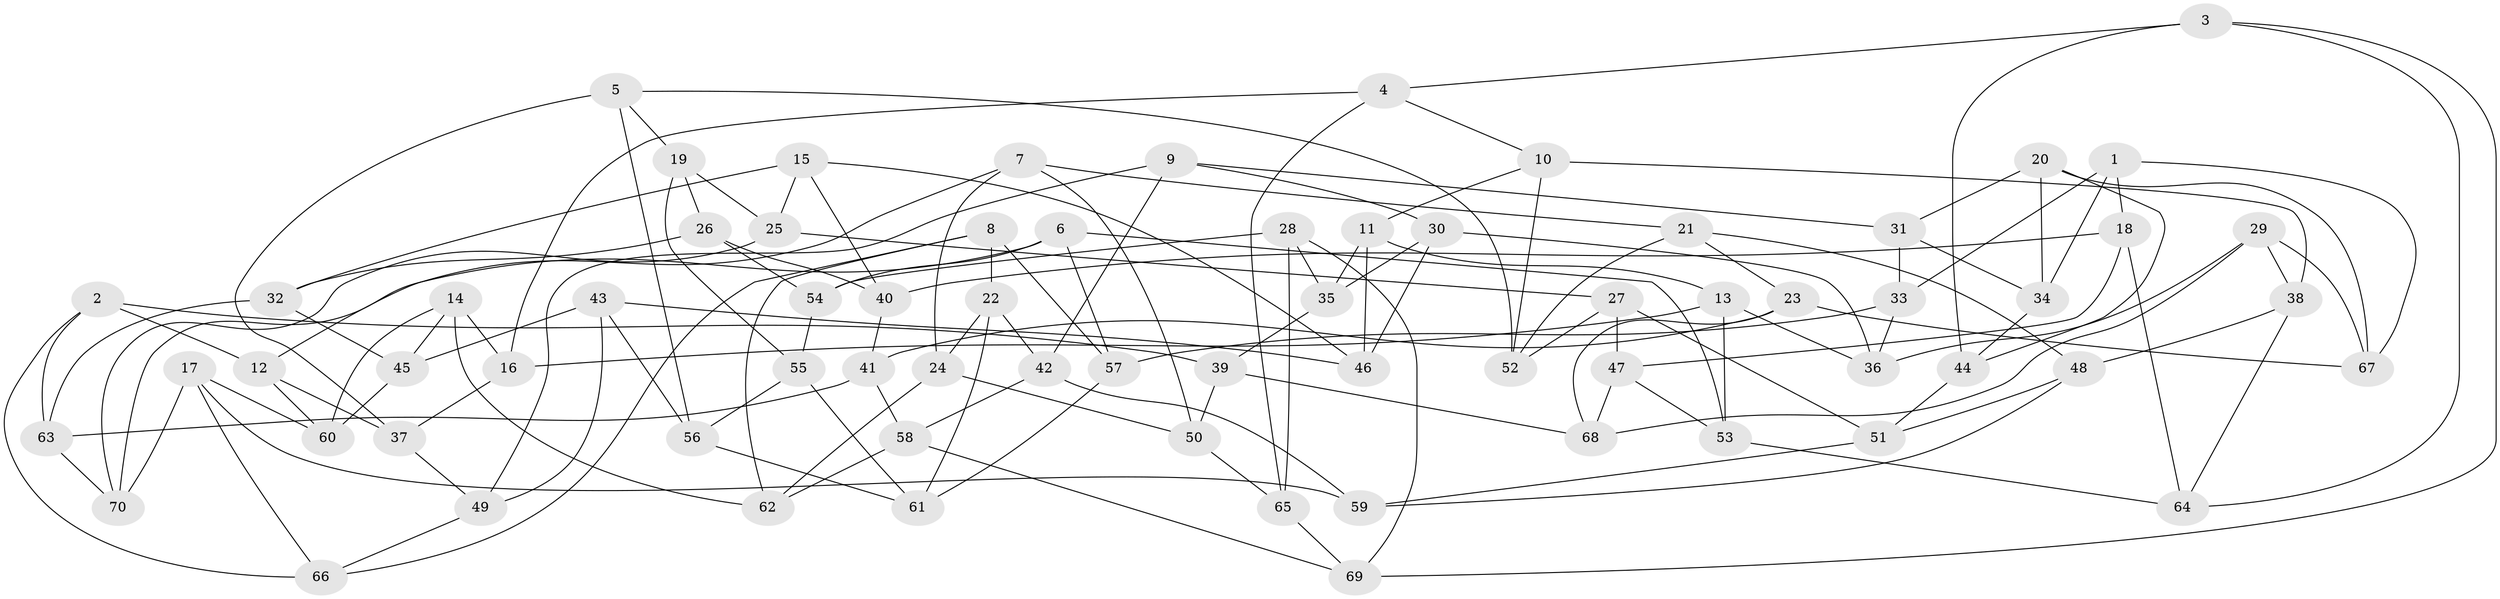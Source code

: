 // coarse degree distribution, {5: 0.2, 4: 0.34285714285714286, 3: 0.2, 6: 0.05714285714285714, 8: 0.08571428571428572, 11: 0.02857142857142857, 2: 0.05714285714285714, 7: 0.02857142857142857}
// Generated by graph-tools (version 1.1) at 2025/02/03/04/25 22:02:38]
// undirected, 70 vertices, 140 edges
graph export_dot {
graph [start="1"]
  node [color=gray90,style=filled];
  1;
  2;
  3;
  4;
  5;
  6;
  7;
  8;
  9;
  10;
  11;
  12;
  13;
  14;
  15;
  16;
  17;
  18;
  19;
  20;
  21;
  22;
  23;
  24;
  25;
  26;
  27;
  28;
  29;
  30;
  31;
  32;
  33;
  34;
  35;
  36;
  37;
  38;
  39;
  40;
  41;
  42;
  43;
  44;
  45;
  46;
  47;
  48;
  49;
  50;
  51;
  52;
  53;
  54;
  55;
  56;
  57;
  58;
  59;
  60;
  61;
  62;
  63;
  64;
  65;
  66;
  67;
  68;
  69;
  70;
  1 -- 18;
  1 -- 33;
  1 -- 67;
  1 -- 34;
  2 -- 63;
  2 -- 66;
  2 -- 39;
  2 -- 12;
  3 -- 64;
  3 -- 44;
  3 -- 69;
  3 -- 4;
  4 -- 65;
  4 -- 16;
  4 -- 10;
  5 -- 19;
  5 -- 56;
  5 -- 37;
  5 -- 52;
  6 -- 53;
  6 -- 70;
  6 -- 57;
  6 -- 54;
  7 -- 21;
  7 -- 24;
  7 -- 12;
  7 -- 50;
  8 -- 62;
  8 -- 57;
  8 -- 66;
  8 -- 22;
  9 -- 49;
  9 -- 30;
  9 -- 31;
  9 -- 42;
  10 -- 11;
  10 -- 52;
  10 -- 38;
  11 -- 13;
  11 -- 46;
  11 -- 35;
  12 -- 37;
  12 -- 60;
  13 -- 53;
  13 -- 36;
  13 -- 16;
  14 -- 60;
  14 -- 16;
  14 -- 45;
  14 -- 62;
  15 -- 46;
  15 -- 32;
  15 -- 40;
  15 -- 25;
  16 -- 37;
  17 -- 66;
  17 -- 60;
  17 -- 70;
  17 -- 59;
  18 -- 47;
  18 -- 64;
  18 -- 40;
  19 -- 25;
  19 -- 55;
  19 -- 26;
  20 -- 31;
  20 -- 34;
  20 -- 44;
  20 -- 67;
  21 -- 52;
  21 -- 23;
  21 -- 48;
  22 -- 24;
  22 -- 42;
  22 -- 61;
  23 -- 67;
  23 -- 41;
  23 -- 68;
  24 -- 62;
  24 -- 50;
  25 -- 70;
  25 -- 27;
  26 -- 40;
  26 -- 32;
  26 -- 54;
  27 -- 51;
  27 -- 52;
  27 -- 47;
  28 -- 65;
  28 -- 69;
  28 -- 35;
  28 -- 54;
  29 -- 38;
  29 -- 36;
  29 -- 68;
  29 -- 67;
  30 -- 36;
  30 -- 35;
  30 -- 46;
  31 -- 33;
  31 -- 34;
  32 -- 63;
  32 -- 45;
  33 -- 57;
  33 -- 36;
  34 -- 44;
  35 -- 39;
  37 -- 49;
  38 -- 48;
  38 -- 64;
  39 -- 68;
  39 -- 50;
  40 -- 41;
  41 -- 63;
  41 -- 58;
  42 -- 58;
  42 -- 59;
  43 -- 46;
  43 -- 45;
  43 -- 49;
  43 -- 56;
  44 -- 51;
  45 -- 60;
  47 -- 53;
  47 -- 68;
  48 -- 59;
  48 -- 51;
  49 -- 66;
  50 -- 65;
  51 -- 59;
  53 -- 64;
  54 -- 55;
  55 -- 56;
  55 -- 61;
  56 -- 61;
  57 -- 61;
  58 -- 62;
  58 -- 69;
  63 -- 70;
  65 -- 69;
}
